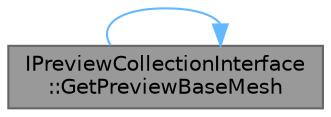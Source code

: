digraph "IPreviewCollectionInterface::GetPreviewBaseMesh"
{
 // INTERACTIVE_SVG=YES
 // LATEX_PDF_SIZE
  bgcolor="transparent";
  edge [fontname=Helvetica,fontsize=10,labelfontname=Helvetica,labelfontsize=10];
  node [fontname=Helvetica,fontsize=10,shape=box,height=0.2,width=0.4];
  rankdir="LR";
  Node1 [id="Node000001",label="IPreviewCollectionInterface\l::GetPreviewBaseMesh",height=0.2,width=0.4,color="gray40", fillcolor="grey60", style="filled", fontcolor="black",tooltip="If you want this to set base mesh also, please use this interface."];
  Node1 -> Node1 [id="edge1_Node000001_Node000001",color="steelblue1",style="solid",tooltip=" "];
}
